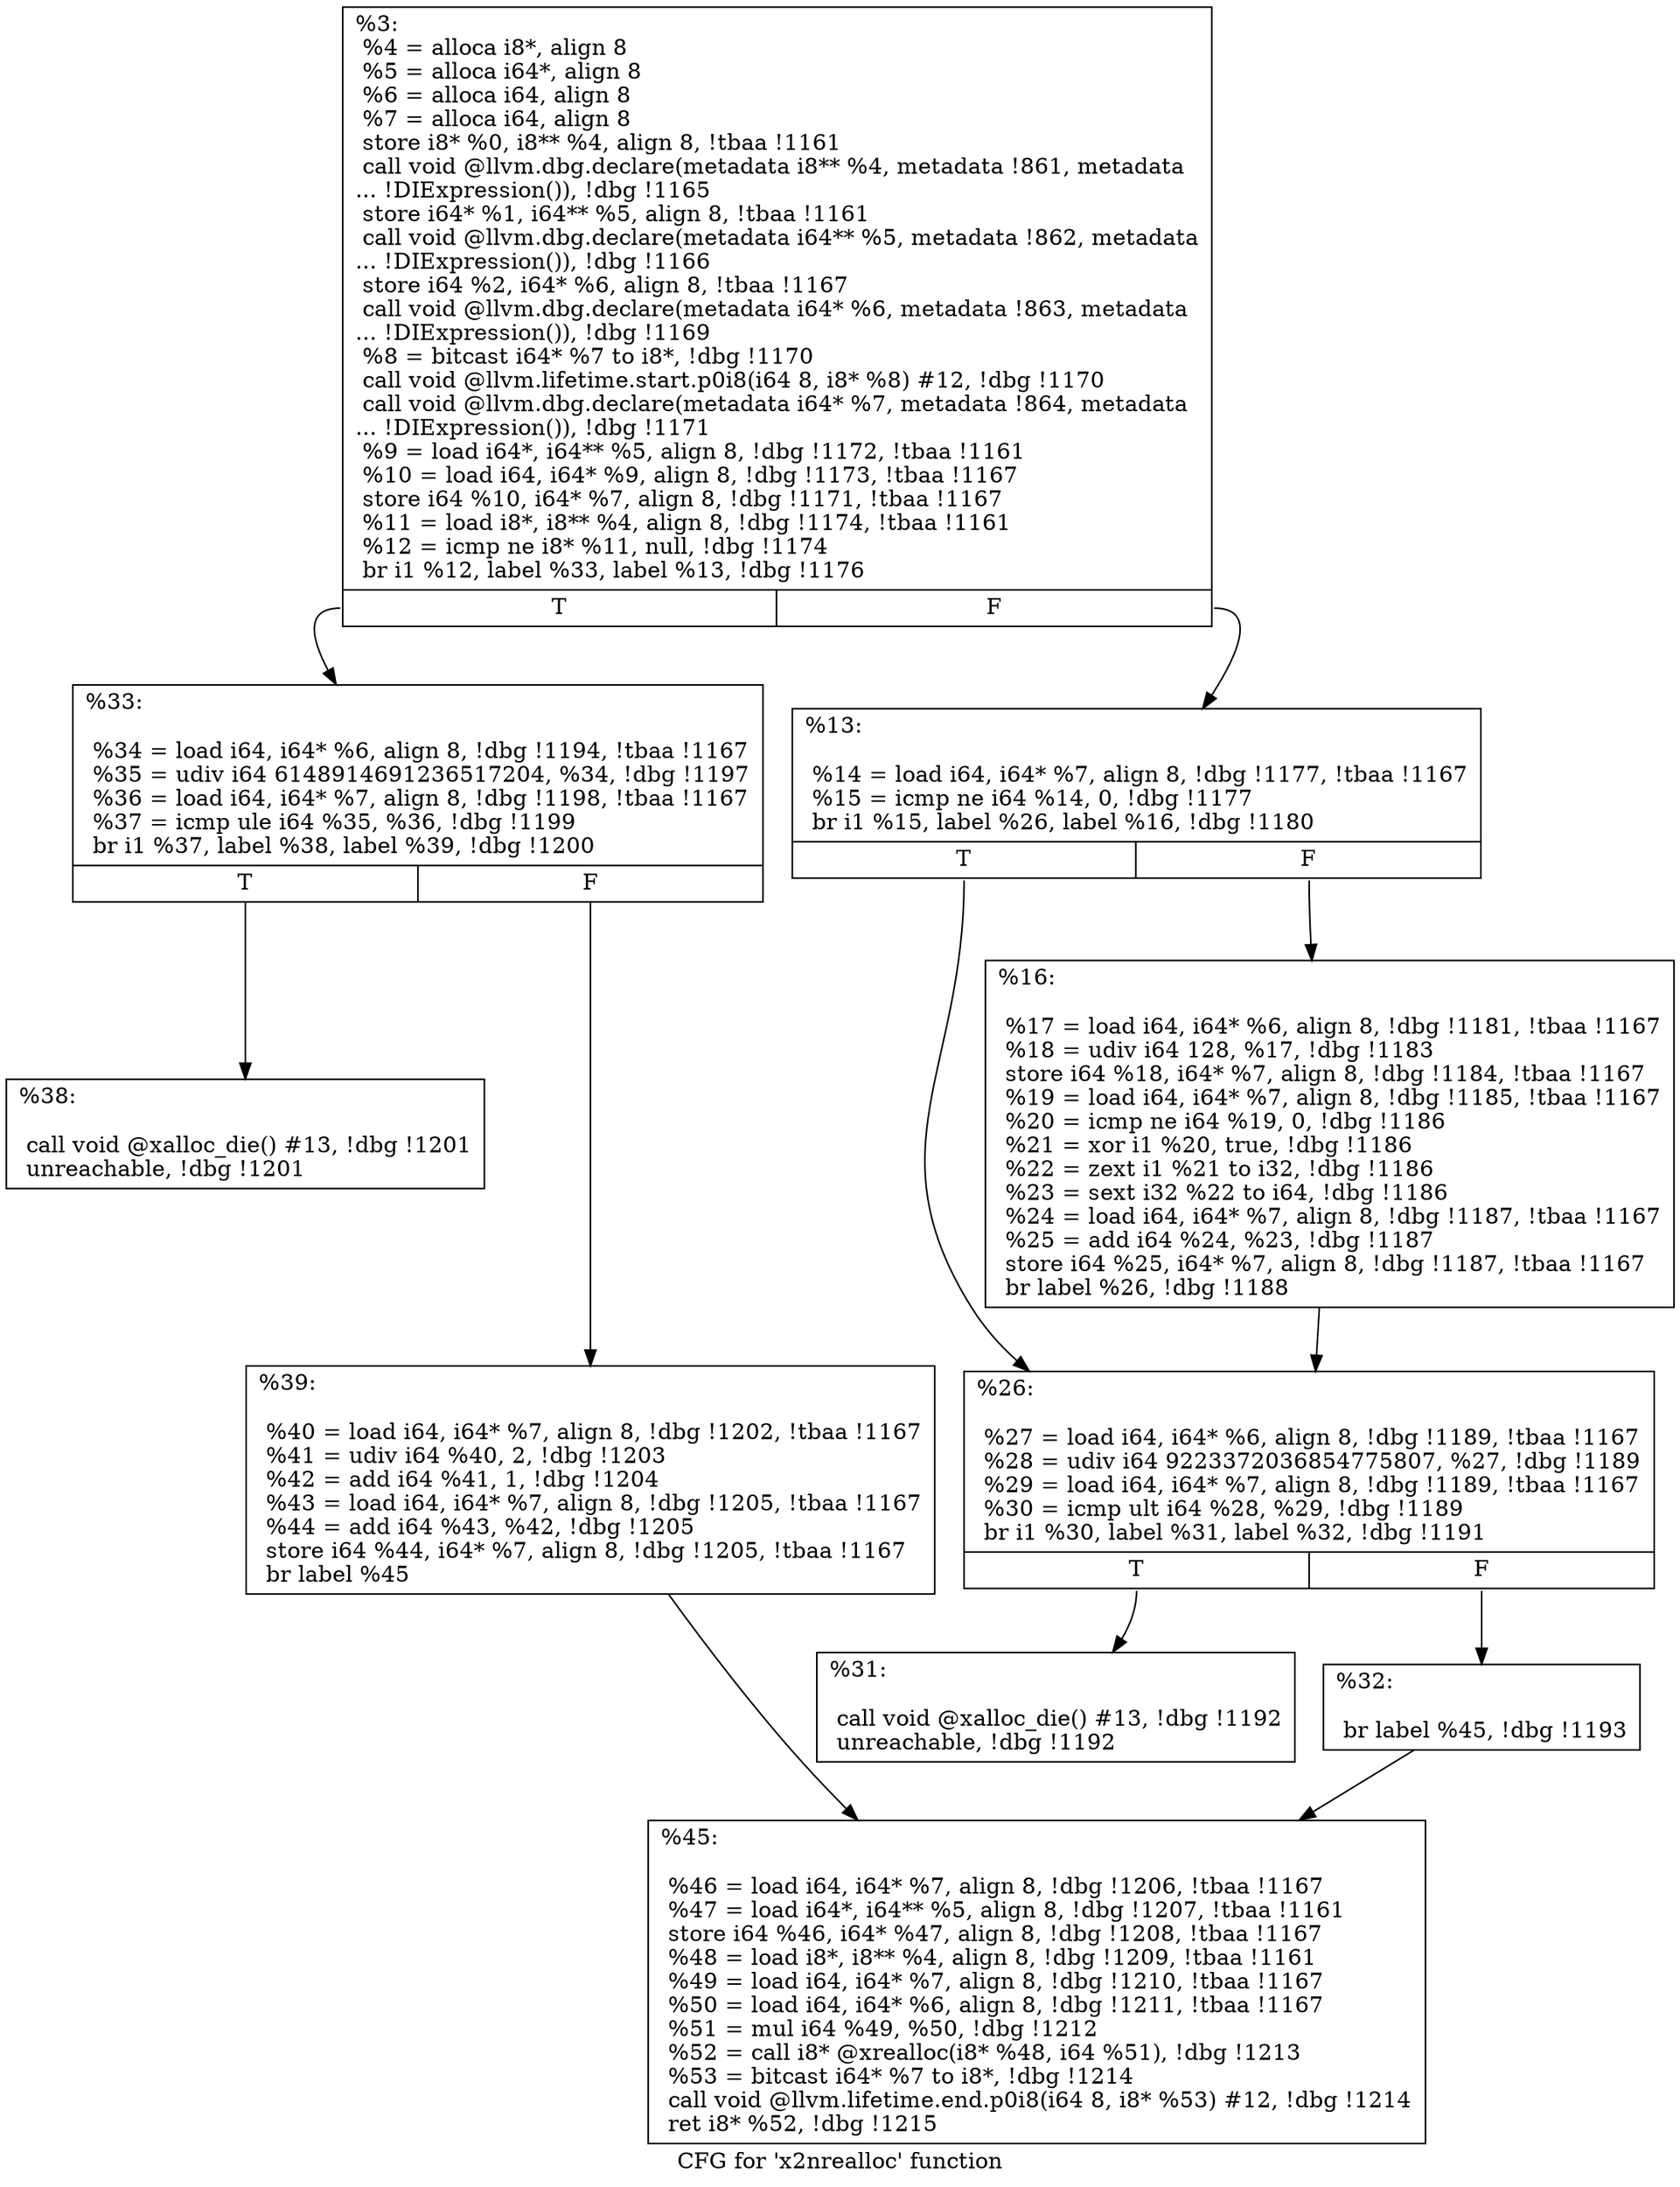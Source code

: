 digraph "CFG for 'x2nrealloc' function" {
	label="CFG for 'x2nrealloc' function";

	Node0x1600e40 [shape=record,label="{%3:\l  %4 = alloca i8*, align 8\l  %5 = alloca i64*, align 8\l  %6 = alloca i64, align 8\l  %7 = alloca i64, align 8\l  store i8* %0, i8** %4, align 8, !tbaa !1161\l  call void @llvm.dbg.declare(metadata i8** %4, metadata !861, metadata\l... !DIExpression()), !dbg !1165\l  store i64* %1, i64** %5, align 8, !tbaa !1161\l  call void @llvm.dbg.declare(metadata i64** %5, metadata !862, metadata\l... !DIExpression()), !dbg !1166\l  store i64 %2, i64* %6, align 8, !tbaa !1167\l  call void @llvm.dbg.declare(metadata i64* %6, metadata !863, metadata\l... !DIExpression()), !dbg !1169\l  %8 = bitcast i64* %7 to i8*, !dbg !1170\l  call void @llvm.lifetime.start.p0i8(i64 8, i8* %8) #12, !dbg !1170\l  call void @llvm.dbg.declare(metadata i64* %7, metadata !864, metadata\l... !DIExpression()), !dbg !1171\l  %9 = load i64*, i64** %5, align 8, !dbg !1172, !tbaa !1161\l  %10 = load i64, i64* %9, align 8, !dbg !1173, !tbaa !1167\l  store i64 %10, i64* %7, align 8, !dbg !1171, !tbaa !1167\l  %11 = load i8*, i8** %4, align 8, !dbg !1174, !tbaa !1161\l  %12 = icmp ne i8* %11, null, !dbg !1174\l  br i1 %12, label %33, label %13, !dbg !1176\l|{<s0>T|<s1>F}}"];
	Node0x1600e40:s0 -> Node0x1695880;
	Node0x1600e40:s1 -> Node0x16956f0;
	Node0x16956f0 [shape=record,label="{%13:\l\l  %14 = load i64, i64* %7, align 8, !dbg !1177, !tbaa !1167\l  %15 = icmp ne i64 %14, 0, !dbg !1177\l  br i1 %15, label %26, label %16, !dbg !1180\l|{<s0>T|<s1>F}}"];
	Node0x16956f0:s0 -> Node0x1695790;
	Node0x16956f0:s1 -> Node0x1695740;
	Node0x1695740 [shape=record,label="{%16:\l\l  %17 = load i64, i64* %6, align 8, !dbg !1181, !tbaa !1167\l  %18 = udiv i64 128, %17, !dbg !1183\l  store i64 %18, i64* %7, align 8, !dbg !1184, !tbaa !1167\l  %19 = load i64, i64* %7, align 8, !dbg !1185, !tbaa !1167\l  %20 = icmp ne i64 %19, 0, !dbg !1186\l  %21 = xor i1 %20, true, !dbg !1186\l  %22 = zext i1 %21 to i32, !dbg !1186\l  %23 = sext i32 %22 to i64, !dbg !1186\l  %24 = load i64, i64* %7, align 8, !dbg !1187, !tbaa !1167\l  %25 = add i64 %24, %23, !dbg !1187\l  store i64 %25, i64* %7, align 8, !dbg !1187, !tbaa !1167\l  br label %26, !dbg !1188\l}"];
	Node0x1695740 -> Node0x1695790;
	Node0x1695790 [shape=record,label="{%26:\l\l  %27 = load i64, i64* %6, align 8, !dbg !1189, !tbaa !1167\l  %28 = udiv i64 9223372036854775807, %27, !dbg !1189\l  %29 = load i64, i64* %7, align 8, !dbg !1189, !tbaa !1167\l  %30 = icmp ult i64 %28, %29, !dbg !1189\l  br i1 %30, label %31, label %32, !dbg !1191\l|{<s0>T|<s1>F}}"];
	Node0x1695790:s0 -> Node0x16957e0;
	Node0x1695790:s1 -> Node0x1695830;
	Node0x16957e0 [shape=record,label="{%31:\l\l  call void @xalloc_die() #13, !dbg !1192\l  unreachable, !dbg !1192\l}"];
	Node0x1695830 [shape=record,label="{%32:\l\l  br label %45, !dbg !1193\l}"];
	Node0x1695830 -> Node0x1695970;
	Node0x1695880 [shape=record,label="{%33:\l\l  %34 = load i64, i64* %6, align 8, !dbg !1194, !tbaa !1167\l  %35 = udiv i64 6148914691236517204, %34, !dbg !1197\l  %36 = load i64, i64* %7, align 8, !dbg !1198, !tbaa !1167\l  %37 = icmp ule i64 %35, %36, !dbg !1199\l  br i1 %37, label %38, label %39, !dbg !1200\l|{<s0>T|<s1>F}}"];
	Node0x1695880:s0 -> Node0x16958d0;
	Node0x1695880:s1 -> Node0x1695920;
	Node0x16958d0 [shape=record,label="{%38:\l\l  call void @xalloc_die() #13, !dbg !1201\l  unreachable, !dbg !1201\l}"];
	Node0x1695920 [shape=record,label="{%39:\l\l  %40 = load i64, i64* %7, align 8, !dbg !1202, !tbaa !1167\l  %41 = udiv i64 %40, 2, !dbg !1203\l  %42 = add i64 %41, 1, !dbg !1204\l  %43 = load i64, i64* %7, align 8, !dbg !1205, !tbaa !1167\l  %44 = add i64 %43, %42, !dbg !1205\l  store i64 %44, i64* %7, align 8, !dbg !1205, !tbaa !1167\l  br label %45\l}"];
	Node0x1695920 -> Node0x1695970;
	Node0x1695970 [shape=record,label="{%45:\l\l  %46 = load i64, i64* %7, align 8, !dbg !1206, !tbaa !1167\l  %47 = load i64*, i64** %5, align 8, !dbg !1207, !tbaa !1161\l  store i64 %46, i64* %47, align 8, !dbg !1208, !tbaa !1167\l  %48 = load i8*, i8** %4, align 8, !dbg !1209, !tbaa !1161\l  %49 = load i64, i64* %7, align 8, !dbg !1210, !tbaa !1167\l  %50 = load i64, i64* %6, align 8, !dbg !1211, !tbaa !1167\l  %51 = mul i64 %49, %50, !dbg !1212\l  %52 = call i8* @xrealloc(i8* %48, i64 %51), !dbg !1213\l  %53 = bitcast i64* %7 to i8*, !dbg !1214\l  call void @llvm.lifetime.end.p0i8(i64 8, i8* %53) #12, !dbg !1214\l  ret i8* %52, !dbg !1215\l}"];
}
